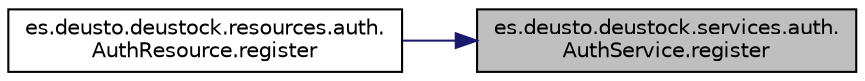 digraph "es.deusto.deustock.services.auth.AuthService.register"
{
 // LATEX_PDF_SIZE
  edge [fontname="Helvetica",fontsize="10",labelfontname="Helvetica",labelfontsize="10"];
  node [fontname="Helvetica",fontsize="10",shape=record];
  rankdir="RL";
  Node1 [label="es.deusto.deustock.services.auth.\lAuthService.register",height=0.2,width=0.4,color="black", fillcolor="grey75", style="filled", fontcolor="black",tooltip=" "];
  Node1 -> Node2 [dir="back",color="midnightblue",fontsize="10",style="solid",fontname="Helvetica"];
  Node2 [label="es.deusto.deustock.resources.auth.\lAuthResource.register",height=0.2,width=0.4,color="black", fillcolor="white", style="filled",URL="$classes_1_1deusto_1_1deustock_1_1resources_1_1auth_1_1_auth_resource.html#a84362d712ce1788143bead3719108b4f",tooltip=" "];
}
